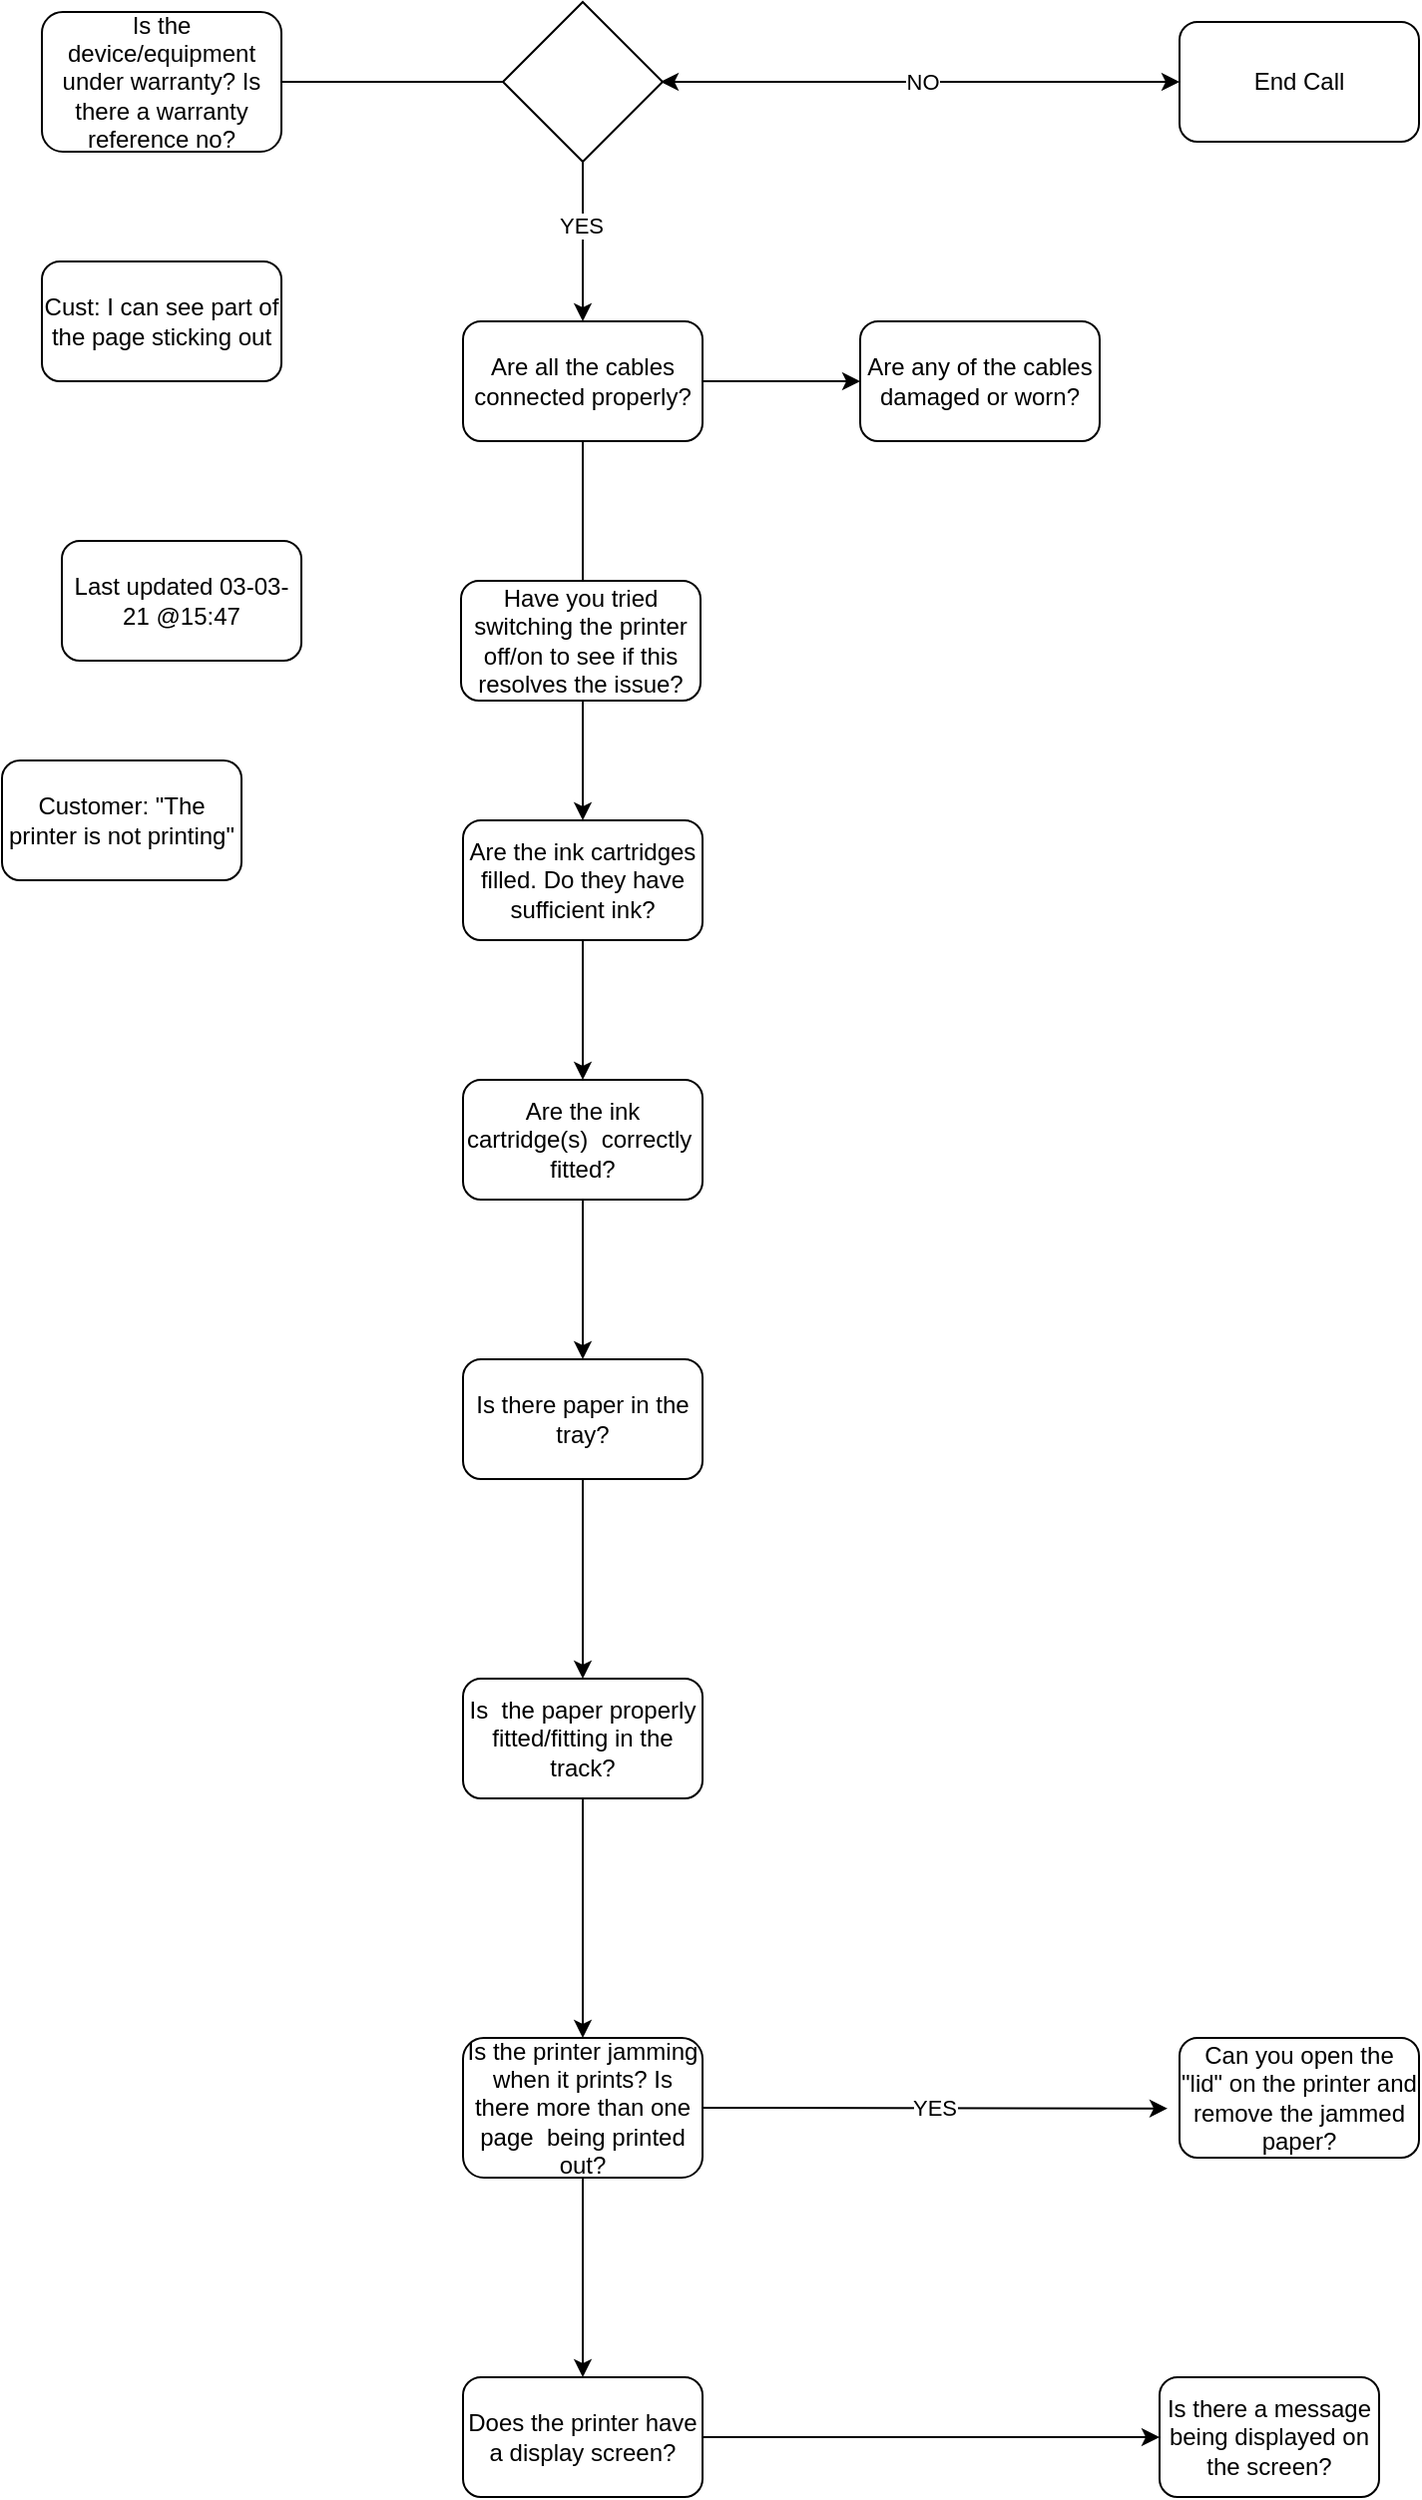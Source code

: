 <mxfile version="14.4.4" type="github">
  <diagram id="DM9bzLAxxgltcUpwpXC7" name="Page-1">
    <mxGraphModel dx="1632" dy="469" grid="1" gridSize="10" guides="1" tooltips="1" connect="1" arrows="1" fold="1" page="1" pageScale="1" pageWidth="850" pageHeight="1100" math="0" shadow="0">
      <root>
        <mxCell id="0" />
        <mxCell id="1" parent="0" />
        <mxCell id="4yBhDFMyqruRVCVulNQJ-1" value="Customer: &quot;The printer is not printing&quot;" style="rounded=1;whiteSpace=wrap;html=1;" parent="1" vertex="1">
          <mxGeometry x="-20" y="380" width="120" height="60" as="geometry" />
        </mxCell>
        <mxCell id="4yBhDFMyqruRVCVulNQJ-2" value="Are all the cables connected properly?" style="rounded=1;whiteSpace=wrap;html=1;" parent="1" vertex="1">
          <mxGeometry x="211" y="160" width="120" height="60" as="geometry" />
        </mxCell>
        <mxCell id="4yBhDFMyqruRVCVulNQJ-4" value="Are the ink cartridge(s)&amp;nbsp; correctly&amp;nbsp; fitted?" style="rounded=1;whiteSpace=wrap;html=1;" parent="1" vertex="1">
          <mxGeometry x="211" y="540" width="120" height="60" as="geometry" />
        </mxCell>
        <mxCell id="4yBhDFMyqruRVCVulNQJ-8" value="Is there paper in the tray?" style="rounded=1;whiteSpace=wrap;html=1;" parent="1" vertex="1">
          <mxGeometry x="211" y="680" width="120" height="60" as="geometry" />
        </mxCell>
        <mxCell id="4yBhDFMyqruRVCVulNQJ-10" value="Cust: I can see part of the page sticking out" style="rounded=1;whiteSpace=wrap;html=1;" parent="1" vertex="1">
          <mxGeometry y="130" width="120" height="60" as="geometry" />
        </mxCell>
        <mxCell id="4yBhDFMyqruRVCVulNQJ-11" value="" style="endArrow=classic;html=1;exitX=0.5;exitY=1;exitDx=0;exitDy=0;entryX=0.5;entryY=0;entryDx=0;entryDy=0;" parent="1" source="4yBhDFMyqruRVCVulNQJ-8" target="4yBhDFMyqruRVCVulNQJ-9" edge="1">
          <mxGeometry width="50" height="50" relative="1" as="geometry">
            <mxPoint x="380" y="360" as="sourcePoint" />
            <mxPoint x="430" y="310" as="targetPoint" />
          </mxGeometry>
        </mxCell>
        <mxCell id="4yBhDFMyqruRVCVulNQJ-13" value="" style="endArrow=classic;html=1;exitX=0.5;exitY=1;exitDx=0;exitDy=0;entryX=0.5;entryY=0;entryDx=0;entryDy=0;" parent="1" source="4yBhDFMyqruRVCVulNQJ-9" target="4yBhDFMyqruRVCVulNQJ-12" edge="1">
          <mxGeometry width="50" height="50" relative="1" as="geometry">
            <mxPoint x="380" y="520" as="sourcePoint" />
            <mxPoint x="430" y="470" as="targetPoint" />
          </mxGeometry>
        </mxCell>
        <mxCell id="4yBhDFMyqruRVCVulNQJ-15" value="YES" style="endArrow=classic;html=1;exitX=1;exitY=0.5;exitDx=0;exitDy=0;entryX=-0.05;entryY=0.589;entryDx=0;entryDy=0;entryPerimeter=0;" parent="1" source="4yBhDFMyqruRVCVulNQJ-12" target="4yBhDFMyqruRVCVulNQJ-18" edge="1">
          <mxGeometry width="50" height="50" relative="1" as="geometry">
            <mxPoint x="331" y="520" as="sourcePoint" />
            <mxPoint x="563" y="675" as="targetPoint" />
          </mxGeometry>
        </mxCell>
        <mxCell id="4yBhDFMyqruRVCVulNQJ-18" value="Can you open the &quot;lid&quot; on the printer and remove the jammed paper?" style="rounded=1;whiteSpace=wrap;html=1;" parent="1" vertex="1">
          <mxGeometry x="570" y="1020" width="120" height="60" as="geometry" />
        </mxCell>
        <mxCell id="4yBhDFMyqruRVCVulNQJ-21" value="Does the printer have a display screen?" style="rounded=1;whiteSpace=wrap;html=1;" parent="1" vertex="1">
          <mxGeometry x="211" y="1190" width="120" height="60" as="geometry" />
        </mxCell>
        <mxCell id="4yBhDFMyqruRVCVulNQJ-23" value="" style="endArrow=classic;html=1;entryX=0;entryY=0.5;entryDx=0;entryDy=0;exitX=1;exitY=0.5;exitDx=0;exitDy=0;" parent="1" source="4yBhDFMyqruRVCVulNQJ-2" target="WzJTZNadlbP6d_cG09nK-8" edge="1">
          <mxGeometry width="50" height="50" relative="1" as="geometry">
            <mxPoint x="340" y="200" as="sourcePoint" />
            <mxPoint x="390" y="200" as="targetPoint" />
            <Array as="points" />
          </mxGeometry>
        </mxCell>
        <mxCell id="4yBhDFMyqruRVCVulNQJ-27" value="Is there a message being displayed on the screen?" style="rounded=1;whiteSpace=wrap;html=1;" parent="1" vertex="1">
          <mxGeometry x="560" y="1190" width="110" height="60" as="geometry" />
        </mxCell>
        <mxCell id="4yBhDFMyqruRVCVulNQJ-37" value="" style="endArrow=classic;html=1;exitX=1;exitY=0.5;exitDx=0;exitDy=0;entryX=0;entryY=0.5;entryDx=0;entryDy=0;" parent="1" source="4yBhDFMyqruRVCVulNQJ-21" target="4yBhDFMyqruRVCVulNQJ-27" edge="1">
          <mxGeometry width="50" height="50" relative="1" as="geometry">
            <mxPoint x="380" y="650" as="sourcePoint" />
            <mxPoint x="425" y="1090" as="targetPoint" />
          </mxGeometry>
        </mxCell>
        <mxCell id="4yBhDFMyqruRVCVulNQJ-42" value="" style="edgeStyle=orthogonalEdgeStyle;rounded=0;orthogonalLoop=1;jettySize=auto;html=1;" parent="1" source="4yBhDFMyqruRVCVulNQJ-41" target="4yBhDFMyqruRVCVulNQJ-2" edge="1">
          <mxGeometry relative="1" as="geometry" />
        </mxCell>
        <mxCell id="4yBhDFMyqruRVCVulNQJ-54" value="YES" style="edgeLabel;html=1;align=center;verticalAlign=middle;resizable=0;points=[];" parent="4yBhDFMyqruRVCVulNQJ-42" vertex="1" connectable="0">
          <mxGeometry x="0.641" y="-1" relative="1" as="geometry">
            <mxPoint as="offset" />
          </mxGeometry>
        </mxCell>
        <mxCell id="4yBhDFMyqruRVCVulNQJ-41" value="Is the device/equipment under warranty? Is there a warranty reference no?" style="rounded=1;whiteSpace=wrap;html=1;" parent="1" vertex="1">
          <mxGeometry y="5" width="120" height="70" as="geometry" />
        </mxCell>
        <mxCell id="4yBhDFMyqruRVCVulNQJ-45" value="" style="rhombus;whiteSpace=wrap;html=1;" parent="1" vertex="1">
          <mxGeometry x="231" width="80" height="80" as="geometry" />
        </mxCell>
        <mxCell id="4yBhDFMyqruRVCVulNQJ-46" value="End Call" style="rounded=1;whiteSpace=wrap;html=1;" parent="1" vertex="1">
          <mxGeometry x="570" y="10" width="120" height="60" as="geometry" />
        </mxCell>
        <mxCell id="4yBhDFMyqruRVCVulNQJ-47" value="NO" style="endArrow=classic;html=1;entryX=0;entryY=0.5;entryDx=0;entryDy=0;exitX=1;exitY=0.5;exitDx=0;exitDy=0;" parent="1" source="4yBhDFMyqruRVCVulNQJ-45" target="4yBhDFMyqruRVCVulNQJ-46" edge="1">
          <mxGeometry width="50" height="50" relative="1" as="geometry">
            <mxPoint x="480" y="250" as="sourcePoint" />
            <mxPoint x="530" y="200" as="targetPoint" />
          </mxGeometry>
        </mxCell>
        <mxCell id="4yBhDFMyqruRVCVulNQJ-48" value="" style="endArrow=classic;html=1;" parent="1" edge="1">
          <mxGeometry width="50" height="50" relative="1" as="geometry">
            <mxPoint x="331" y="40" as="sourcePoint" />
            <mxPoint x="310" y="40" as="targetPoint" />
            <Array as="points">
              <mxPoint x="360" y="40" />
            </Array>
          </mxGeometry>
        </mxCell>
        <mxCell id="WzJTZNadlbP6d_cG09nK-1" value="" style="endArrow=classic;html=1;entryX=0.5;entryY=0;entryDx=0;entryDy=0;" parent="1" source="4yBhDFMyqruRVCVulNQJ-24" target="4yBhDFMyqruRVCVulNQJ-4" edge="1">
          <mxGeometry width="50" height="50" relative="1" as="geometry">
            <mxPoint x="271" y="220" as="sourcePoint" />
            <mxPoint x="310" y="200" as="targetPoint" />
          </mxGeometry>
        </mxCell>
        <mxCell id="WzJTZNadlbP6d_cG09nK-2" value="" style="endArrow=classic;html=1;entryX=0.5;entryY=0;entryDx=0;entryDy=0;exitX=0.5;exitY=1;exitDx=0;exitDy=0;" parent="1" source="4yBhDFMyqruRVCVulNQJ-4" target="4yBhDFMyqruRVCVulNQJ-8" edge="1">
          <mxGeometry width="50" height="50" relative="1" as="geometry">
            <mxPoint x="271" y="340" as="sourcePoint" />
            <mxPoint x="310" y="200" as="targetPoint" />
          </mxGeometry>
        </mxCell>
        <mxCell id="4yBhDFMyqruRVCVulNQJ-12" value="Is the printer jamming when it prints? Is there more than one page&amp;nbsp; being printed out?" style="rounded=1;whiteSpace=wrap;html=1;" parent="1" vertex="1">
          <mxGeometry x="211" y="1020" width="120" height="70" as="geometry" />
        </mxCell>
        <mxCell id="4yBhDFMyqruRVCVulNQJ-24" value="Are the ink cartridges filled. Do they have sufficient ink?" style="rounded=1;whiteSpace=wrap;html=1;" parent="1" vertex="1">
          <mxGeometry x="211" y="410" width="120" height="60" as="geometry" />
        </mxCell>
        <mxCell id="WzJTZNadlbP6d_cG09nK-4" value="" style="endArrow=classic;html=1;entryX=0.5;entryY=0;entryDx=0;entryDy=0;" parent="1" target="4yBhDFMyqruRVCVulNQJ-24" edge="1">
          <mxGeometry width="50" height="50" relative="1" as="geometry">
            <mxPoint x="271" y="220" as="sourcePoint" />
            <mxPoint x="271" y="330" as="targetPoint" />
          </mxGeometry>
        </mxCell>
        <mxCell id="4yBhDFMyqruRVCVulNQJ-9" value="Is&amp;nbsp; the paper properly fitted/fitting in the track?" style="rounded=1;whiteSpace=wrap;html=1;" parent="1" vertex="1">
          <mxGeometry x="211" y="840" width="120" height="60" as="geometry" />
        </mxCell>
        <mxCell id="WzJTZNadlbP6d_cG09nK-7" value="" style="endArrow=classic;html=1;exitX=0.5;exitY=1;exitDx=0;exitDy=0;entryX=0.5;entryY=0;entryDx=0;entryDy=0;" parent="1" source="4yBhDFMyqruRVCVulNQJ-12" target="4yBhDFMyqruRVCVulNQJ-21" edge="1">
          <mxGeometry width="50" height="50" relative="1" as="geometry">
            <mxPoint x="260" y="1080" as="sourcePoint" />
            <mxPoint x="310" y="1030" as="targetPoint" />
          </mxGeometry>
        </mxCell>
        <mxCell id="WzJTZNadlbP6d_cG09nK-8" value="Are any of the cables damaged or worn?" style="rounded=1;whiteSpace=wrap;html=1;" parent="1" vertex="1">
          <mxGeometry x="410" y="160" width="120" height="60" as="geometry" />
        </mxCell>
        <mxCell id="WzJTZNadlbP6d_cG09nK-9" value="Have you tried switching the printer off/on to see if this resolves the issue?" style="rounded=1;whiteSpace=wrap;html=1;" parent="1" vertex="1">
          <mxGeometry x="210" y="290" width="120" height="60" as="geometry" />
        </mxCell>
        <mxCell id="J2HaGd50TOEONjwJrRYH-3" value="Last updated 03-03-21 @15:47" style="rounded=1;whiteSpace=wrap;html=1;" parent="1" vertex="1">
          <mxGeometry x="10" y="270" width="120" height="60" as="geometry" />
        </mxCell>
      </root>
    </mxGraphModel>
  </diagram>
</mxfile>
